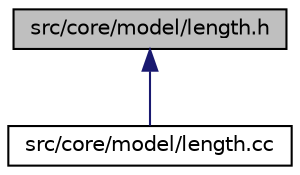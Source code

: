 digraph "src/core/model/length.h"
{
 // LATEX_PDF_SIZE
  edge [fontname="Helvetica",fontsize="10",labelfontname="Helvetica",labelfontsize="10"];
  node [fontname="Helvetica",fontsize="10",shape=record];
  Node1 [label="src/core/model/length.h",height=0.2,width=0.4,color="black", fillcolor="grey75", style="filled", fontcolor="black",tooltip="Declaration of ns3::Length class."];
  Node1 -> Node2 [dir="back",color="midnightblue",fontsize="10",style="solid",fontname="Helvetica"];
  Node2 [label="src/core/model/length.cc",height=0.2,width=0.4,color="black", fillcolor="white", style="filled",URL="$length_8cc.html",tooltip="ns3::Length implementation"];
}
